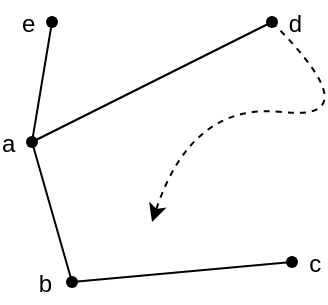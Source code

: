 <mxfile version="28.0.6">
  <diagram name="Page-1" id="j_w6ERIKxuA71EMzjZdF">
    <mxGraphModel dx="1106" dy="843" grid="1" gridSize="10" guides="1" tooltips="1" connect="1" arrows="1" fold="1" page="1" pageScale="1" pageWidth="827" pageHeight="1169" math="0" shadow="0">
      <root>
        <mxCell id="0" />
        <mxCell id="1" parent="0" />
        <mxCell id="aNZMJQMC-M7mgEDCECQP-1" value="       c" style="shape=waypoint;sketch=0;fillStyle=solid;size=6;pointerEvents=1;points=[];fillColor=none;resizable=0;rotatable=0;perimeter=centerPerimeter;snapToPoint=1;convertToSvg=1;" vertex="1" parent="1">
          <mxGeometry x="440" y="420" width="20" height="20" as="geometry" />
        </mxCell>
        <mxCell id="aNZMJQMC-M7mgEDCECQP-2" value="       d" style="shape=waypoint;sketch=0;fillStyle=solid;size=6;pointerEvents=1;points=[];fillColor=none;resizable=0;rotatable=0;perimeter=centerPerimeter;snapToPoint=1;convertToSvg=1;" vertex="1" parent="1">
          <mxGeometry x="430" y="300" width="20" height="20" as="geometry" />
        </mxCell>
        <mxCell id="aNZMJQMC-M7mgEDCECQP-3" value="b        " style="shape=waypoint;sketch=0;fillStyle=solid;size=6;pointerEvents=1;points=[];fillColor=none;resizable=0;rotatable=0;perimeter=centerPerimeter;snapToPoint=1;convertToSvg=1;" vertex="1" parent="1">
          <mxGeometry x="330" y="430" width="20" height="20" as="geometry" />
        </mxCell>
        <mxCell id="aNZMJQMC-M7mgEDCECQP-4" value="e       " style="shape=waypoint;sketch=0;fillStyle=solid;size=6;pointerEvents=1;points=[];fillColor=none;resizable=0;rotatable=0;perimeter=centerPerimeter;snapToPoint=1;convertToSvg=1;" vertex="1" parent="1">
          <mxGeometry x="320" y="300" width="20" height="20" as="geometry" />
        </mxCell>
        <mxCell id="aNZMJQMC-M7mgEDCECQP-5" value="a       " style="shape=waypoint;sketch=0;fillStyle=solid;size=6;pointerEvents=1;points=[];fillColor=none;resizable=0;rotatable=0;perimeter=centerPerimeter;snapToPoint=1;convertToSvg=1;" vertex="1" parent="1">
          <mxGeometry x="310" y="360" width="20" height="20" as="geometry" />
        </mxCell>
        <mxCell id="aNZMJQMC-M7mgEDCECQP-6" value="" style="endArrow=none;html=1;rounded=0;entryX=0.15;entryY=0.85;entryDx=0;entryDy=0;entryPerimeter=0;exitX=1.15;exitY=0.65;exitDx=0;exitDy=0;exitPerimeter=0;" edge="1" parent="1" source="aNZMJQMC-M7mgEDCECQP-3" target="aNZMJQMC-M7mgEDCECQP-1">
          <mxGeometry width="50" height="50" relative="1" as="geometry">
            <mxPoint x="390" y="460" as="sourcePoint" />
            <mxPoint x="440" y="410" as="targetPoint" />
          </mxGeometry>
        </mxCell>
        <mxCell id="aNZMJQMC-M7mgEDCECQP-7" value="" style="endArrow=none;html=1;rounded=0;exitX=0.45;exitY=1.2;exitDx=0;exitDy=0;exitPerimeter=0;entryX=0.85;entryY=0.05;entryDx=0;entryDy=0;entryPerimeter=0;" edge="1" parent="1" source="aNZMJQMC-M7mgEDCECQP-5" target="aNZMJQMC-M7mgEDCECQP-4">
          <mxGeometry width="50" height="50" relative="1" as="geometry">
            <mxPoint x="390" y="460" as="sourcePoint" />
            <mxPoint x="440" y="410" as="targetPoint" />
          </mxGeometry>
        </mxCell>
        <mxCell id="aNZMJQMC-M7mgEDCECQP-8" value="" style="endArrow=none;html=1;rounded=0;exitX=0.75;exitY=0.4;exitDx=0;exitDy=0;exitPerimeter=0;entryX=0.95;entryY=1.1;entryDx=0;entryDy=0;entryPerimeter=0;" edge="1" parent="1" source="aNZMJQMC-M7mgEDCECQP-5" target="aNZMJQMC-M7mgEDCECQP-3">
          <mxGeometry width="50" height="50" relative="1" as="geometry">
            <mxPoint x="390" y="460" as="sourcePoint" />
            <mxPoint x="440" y="410" as="targetPoint" />
          </mxGeometry>
        </mxCell>
        <mxCell id="aNZMJQMC-M7mgEDCECQP-9" value="" style="endArrow=none;html=1;rounded=0;exitX=0.8;exitY=0.85;exitDx=0;exitDy=0;exitPerimeter=0;entryX=0.8;entryY=1.15;entryDx=0;entryDy=0;entryPerimeter=0;" edge="1" parent="1" source="aNZMJQMC-M7mgEDCECQP-2" target="aNZMJQMC-M7mgEDCECQP-5">
          <mxGeometry width="50" height="50" relative="1" as="geometry">
            <mxPoint x="390" y="460" as="sourcePoint" />
            <mxPoint x="440" y="410" as="targetPoint" />
          </mxGeometry>
        </mxCell>
        <mxCell id="aNZMJQMC-M7mgEDCECQP-12" value="" style="curved=1;endArrow=classic;html=1;rounded=0;exitX=0.15;exitY=0.9;exitDx=0;exitDy=0;exitPerimeter=0;dashed=1;strokeColor=default;" edge="1" parent="1" source="aNZMJQMC-M7mgEDCECQP-2">
          <mxGeometry width="50" height="50" relative="1" as="geometry">
            <mxPoint x="390" y="460" as="sourcePoint" />
            <mxPoint x="380" y="410" as="targetPoint" />
            <Array as="points">
              <mxPoint x="490" y="360" />
              <mxPoint x="400" y="350" />
            </Array>
          </mxGeometry>
        </mxCell>
      </root>
    </mxGraphModel>
  </diagram>
</mxfile>
